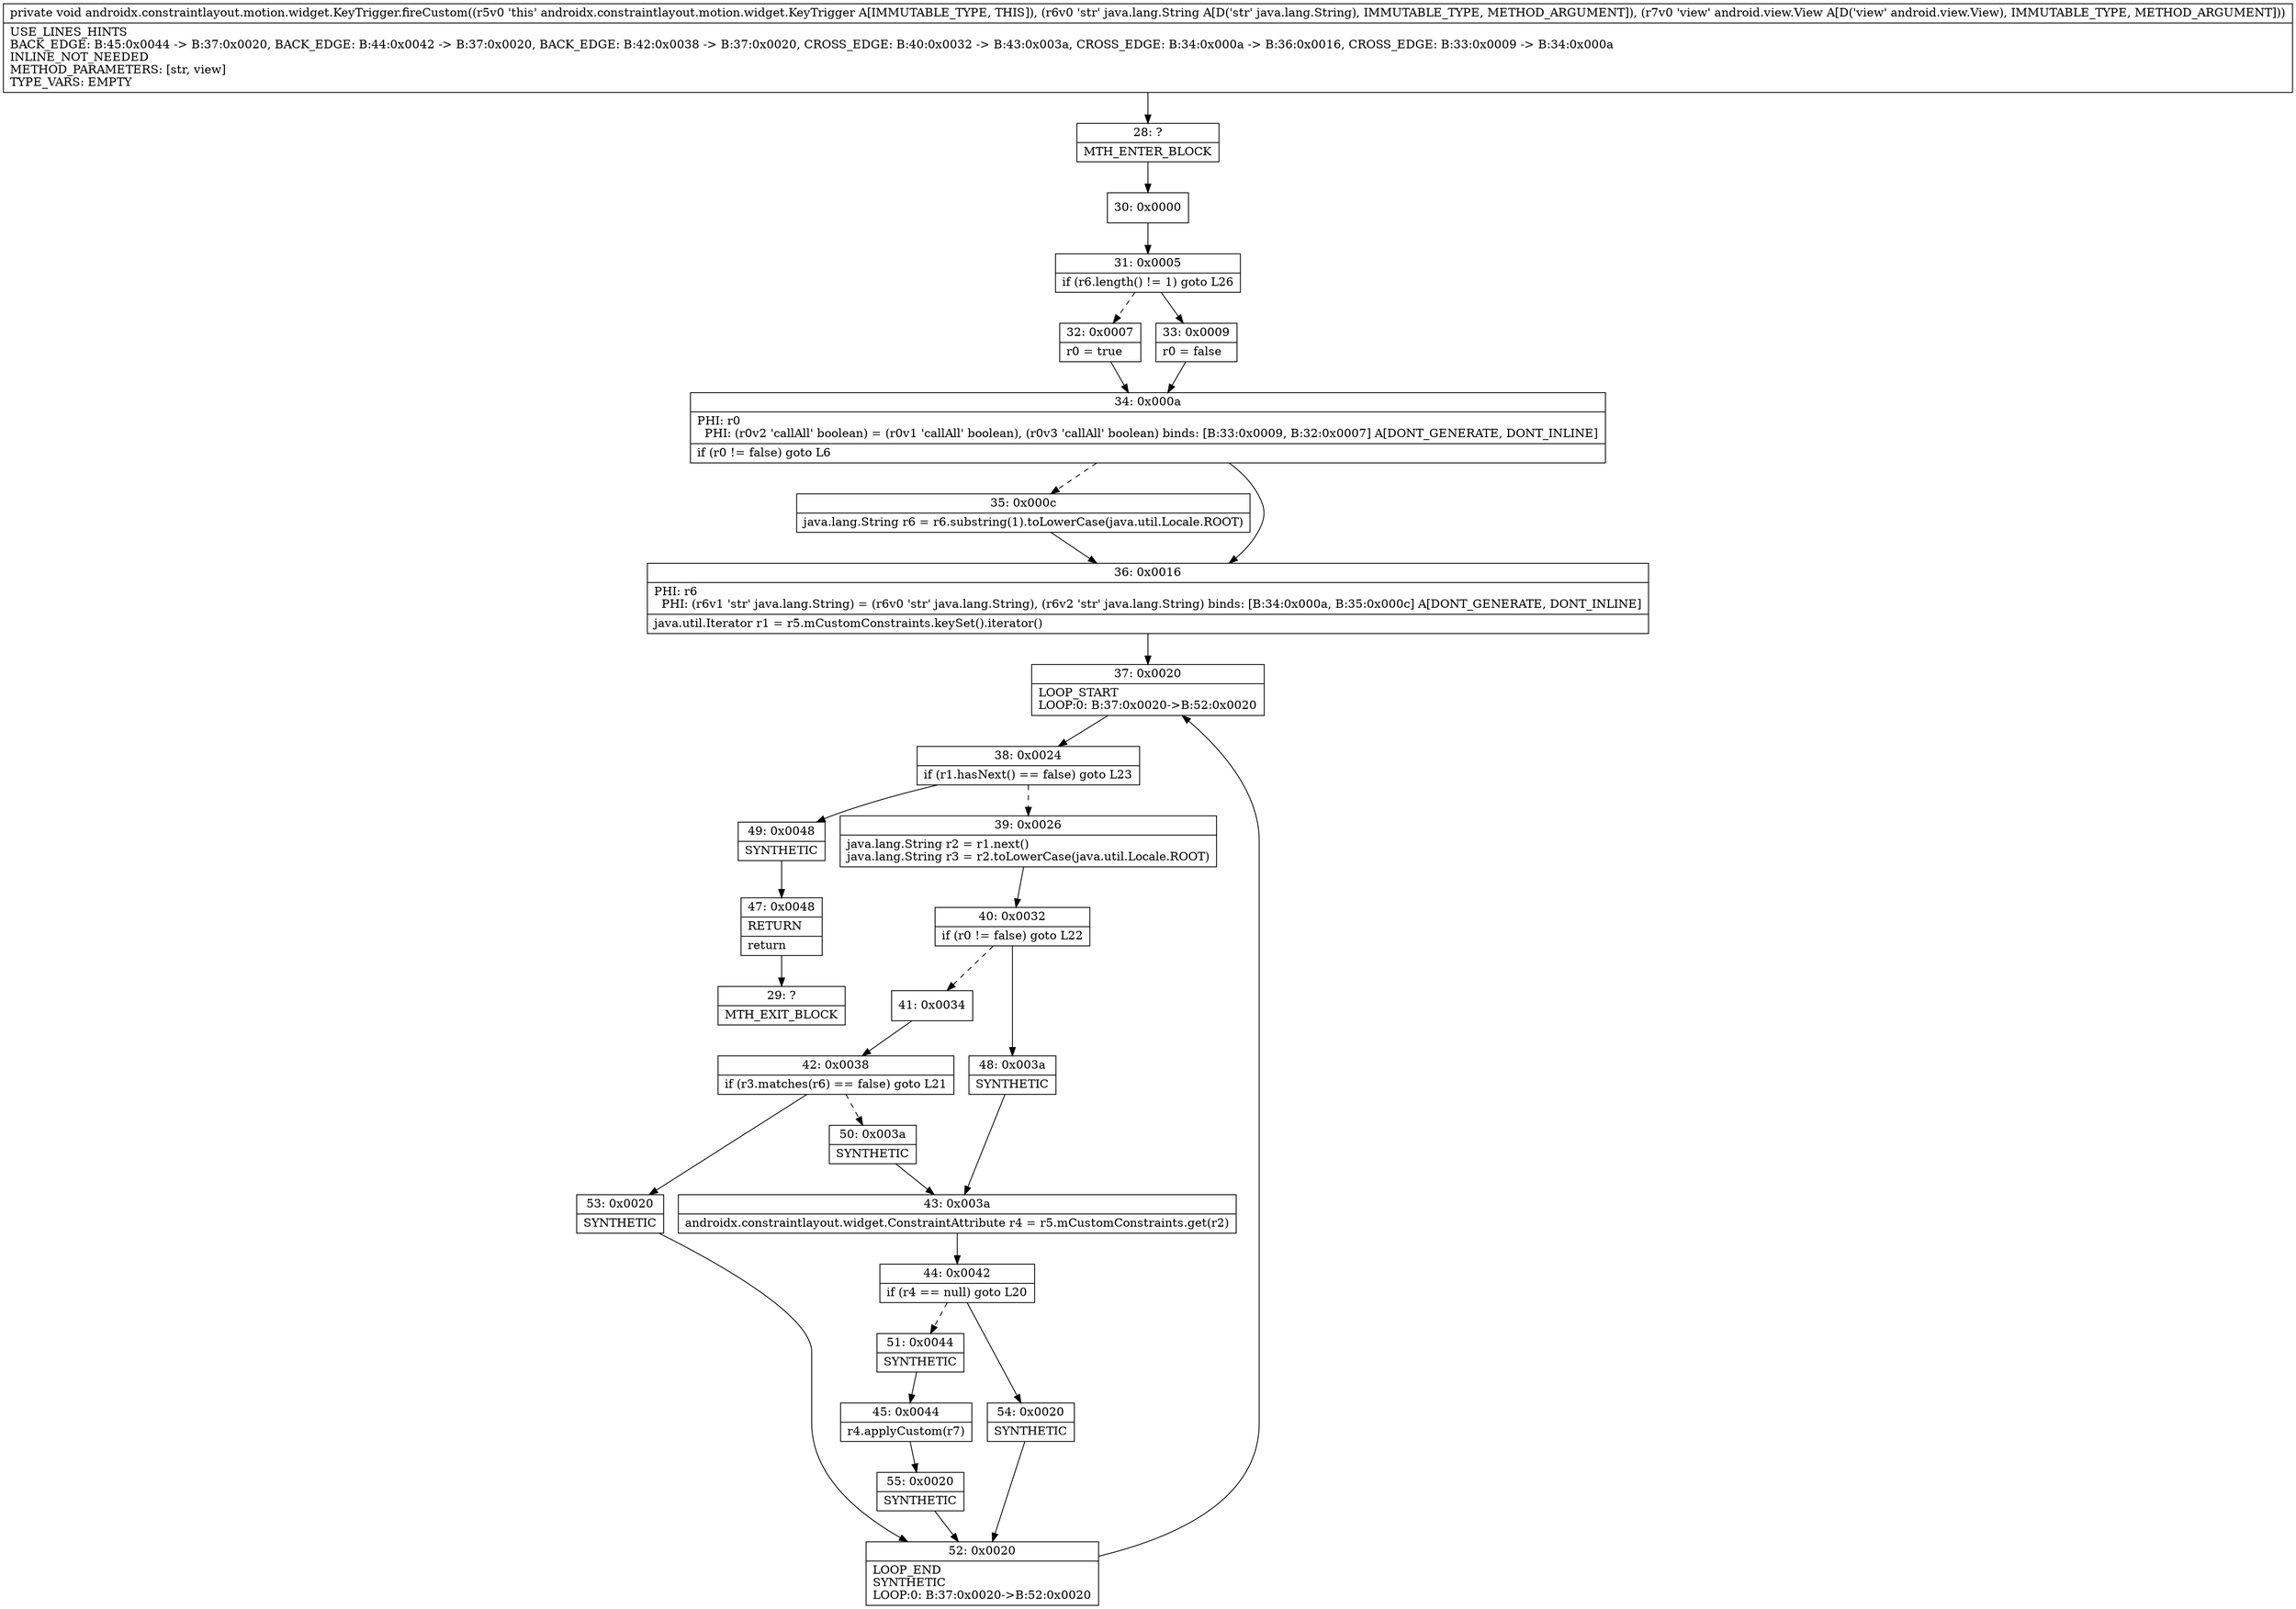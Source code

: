 digraph "CFG forandroidx.constraintlayout.motion.widget.KeyTrigger.fireCustom(Ljava\/lang\/String;Landroid\/view\/View;)V" {
Node_28 [shape=record,label="{28\:\ ?|MTH_ENTER_BLOCK\l}"];
Node_30 [shape=record,label="{30\:\ 0x0000}"];
Node_31 [shape=record,label="{31\:\ 0x0005|if (r6.length() != 1) goto L26\l}"];
Node_32 [shape=record,label="{32\:\ 0x0007|r0 = true\l}"];
Node_34 [shape=record,label="{34\:\ 0x000a|PHI: r0 \l  PHI: (r0v2 'callAll' boolean) = (r0v1 'callAll' boolean), (r0v3 'callAll' boolean) binds: [B:33:0x0009, B:32:0x0007] A[DONT_GENERATE, DONT_INLINE]\l|if (r0 != false) goto L6\l}"];
Node_35 [shape=record,label="{35\:\ 0x000c|java.lang.String r6 = r6.substring(1).toLowerCase(java.util.Locale.ROOT)\l}"];
Node_36 [shape=record,label="{36\:\ 0x0016|PHI: r6 \l  PHI: (r6v1 'str' java.lang.String) = (r6v0 'str' java.lang.String), (r6v2 'str' java.lang.String) binds: [B:34:0x000a, B:35:0x000c] A[DONT_GENERATE, DONT_INLINE]\l|java.util.Iterator r1 = r5.mCustomConstraints.keySet().iterator()\l}"];
Node_37 [shape=record,label="{37\:\ 0x0020|LOOP_START\lLOOP:0: B:37:0x0020\-\>B:52:0x0020\l}"];
Node_38 [shape=record,label="{38\:\ 0x0024|if (r1.hasNext() == false) goto L23\l}"];
Node_39 [shape=record,label="{39\:\ 0x0026|java.lang.String r2 = r1.next()\ljava.lang.String r3 = r2.toLowerCase(java.util.Locale.ROOT)\l}"];
Node_40 [shape=record,label="{40\:\ 0x0032|if (r0 != false) goto L22\l}"];
Node_41 [shape=record,label="{41\:\ 0x0034}"];
Node_42 [shape=record,label="{42\:\ 0x0038|if (r3.matches(r6) == false) goto L21\l}"];
Node_50 [shape=record,label="{50\:\ 0x003a|SYNTHETIC\l}"];
Node_43 [shape=record,label="{43\:\ 0x003a|androidx.constraintlayout.widget.ConstraintAttribute r4 = r5.mCustomConstraints.get(r2)\l}"];
Node_44 [shape=record,label="{44\:\ 0x0042|if (r4 == null) goto L20\l}"];
Node_51 [shape=record,label="{51\:\ 0x0044|SYNTHETIC\l}"];
Node_45 [shape=record,label="{45\:\ 0x0044|r4.applyCustom(r7)\l}"];
Node_55 [shape=record,label="{55\:\ 0x0020|SYNTHETIC\l}"];
Node_52 [shape=record,label="{52\:\ 0x0020|LOOP_END\lSYNTHETIC\lLOOP:0: B:37:0x0020\-\>B:52:0x0020\l}"];
Node_54 [shape=record,label="{54\:\ 0x0020|SYNTHETIC\l}"];
Node_53 [shape=record,label="{53\:\ 0x0020|SYNTHETIC\l}"];
Node_48 [shape=record,label="{48\:\ 0x003a|SYNTHETIC\l}"];
Node_49 [shape=record,label="{49\:\ 0x0048|SYNTHETIC\l}"];
Node_47 [shape=record,label="{47\:\ 0x0048|RETURN\l|return\l}"];
Node_29 [shape=record,label="{29\:\ ?|MTH_EXIT_BLOCK\l}"];
Node_33 [shape=record,label="{33\:\ 0x0009|r0 = false\l}"];
MethodNode[shape=record,label="{private void androidx.constraintlayout.motion.widget.KeyTrigger.fireCustom((r5v0 'this' androidx.constraintlayout.motion.widget.KeyTrigger A[IMMUTABLE_TYPE, THIS]), (r6v0 'str' java.lang.String A[D('str' java.lang.String), IMMUTABLE_TYPE, METHOD_ARGUMENT]), (r7v0 'view' android.view.View A[D('view' android.view.View), IMMUTABLE_TYPE, METHOD_ARGUMENT]))  | USE_LINES_HINTS\lBACK_EDGE: B:45:0x0044 \-\> B:37:0x0020, BACK_EDGE: B:44:0x0042 \-\> B:37:0x0020, BACK_EDGE: B:42:0x0038 \-\> B:37:0x0020, CROSS_EDGE: B:40:0x0032 \-\> B:43:0x003a, CROSS_EDGE: B:34:0x000a \-\> B:36:0x0016, CROSS_EDGE: B:33:0x0009 \-\> B:34:0x000a\lINLINE_NOT_NEEDED\lMETHOD_PARAMETERS: [str, view]\lTYPE_VARS: EMPTY\l}"];
MethodNode -> Node_28;Node_28 -> Node_30;
Node_30 -> Node_31;
Node_31 -> Node_32[style=dashed];
Node_31 -> Node_33;
Node_32 -> Node_34;
Node_34 -> Node_35[style=dashed];
Node_34 -> Node_36;
Node_35 -> Node_36;
Node_36 -> Node_37;
Node_37 -> Node_38;
Node_38 -> Node_39[style=dashed];
Node_38 -> Node_49;
Node_39 -> Node_40;
Node_40 -> Node_41[style=dashed];
Node_40 -> Node_48;
Node_41 -> Node_42;
Node_42 -> Node_50[style=dashed];
Node_42 -> Node_53;
Node_50 -> Node_43;
Node_43 -> Node_44;
Node_44 -> Node_51[style=dashed];
Node_44 -> Node_54;
Node_51 -> Node_45;
Node_45 -> Node_55;
Node_55 -> Node_52;
Node_52 -> Node_37;
Node_54 -> Node_52;
Node_53 -> Node_52;
Node_48 -> Node_43;
Node_49 -> Node_47;
Node_47 -> Node_29;
Node_33 -> Node_34;
}

